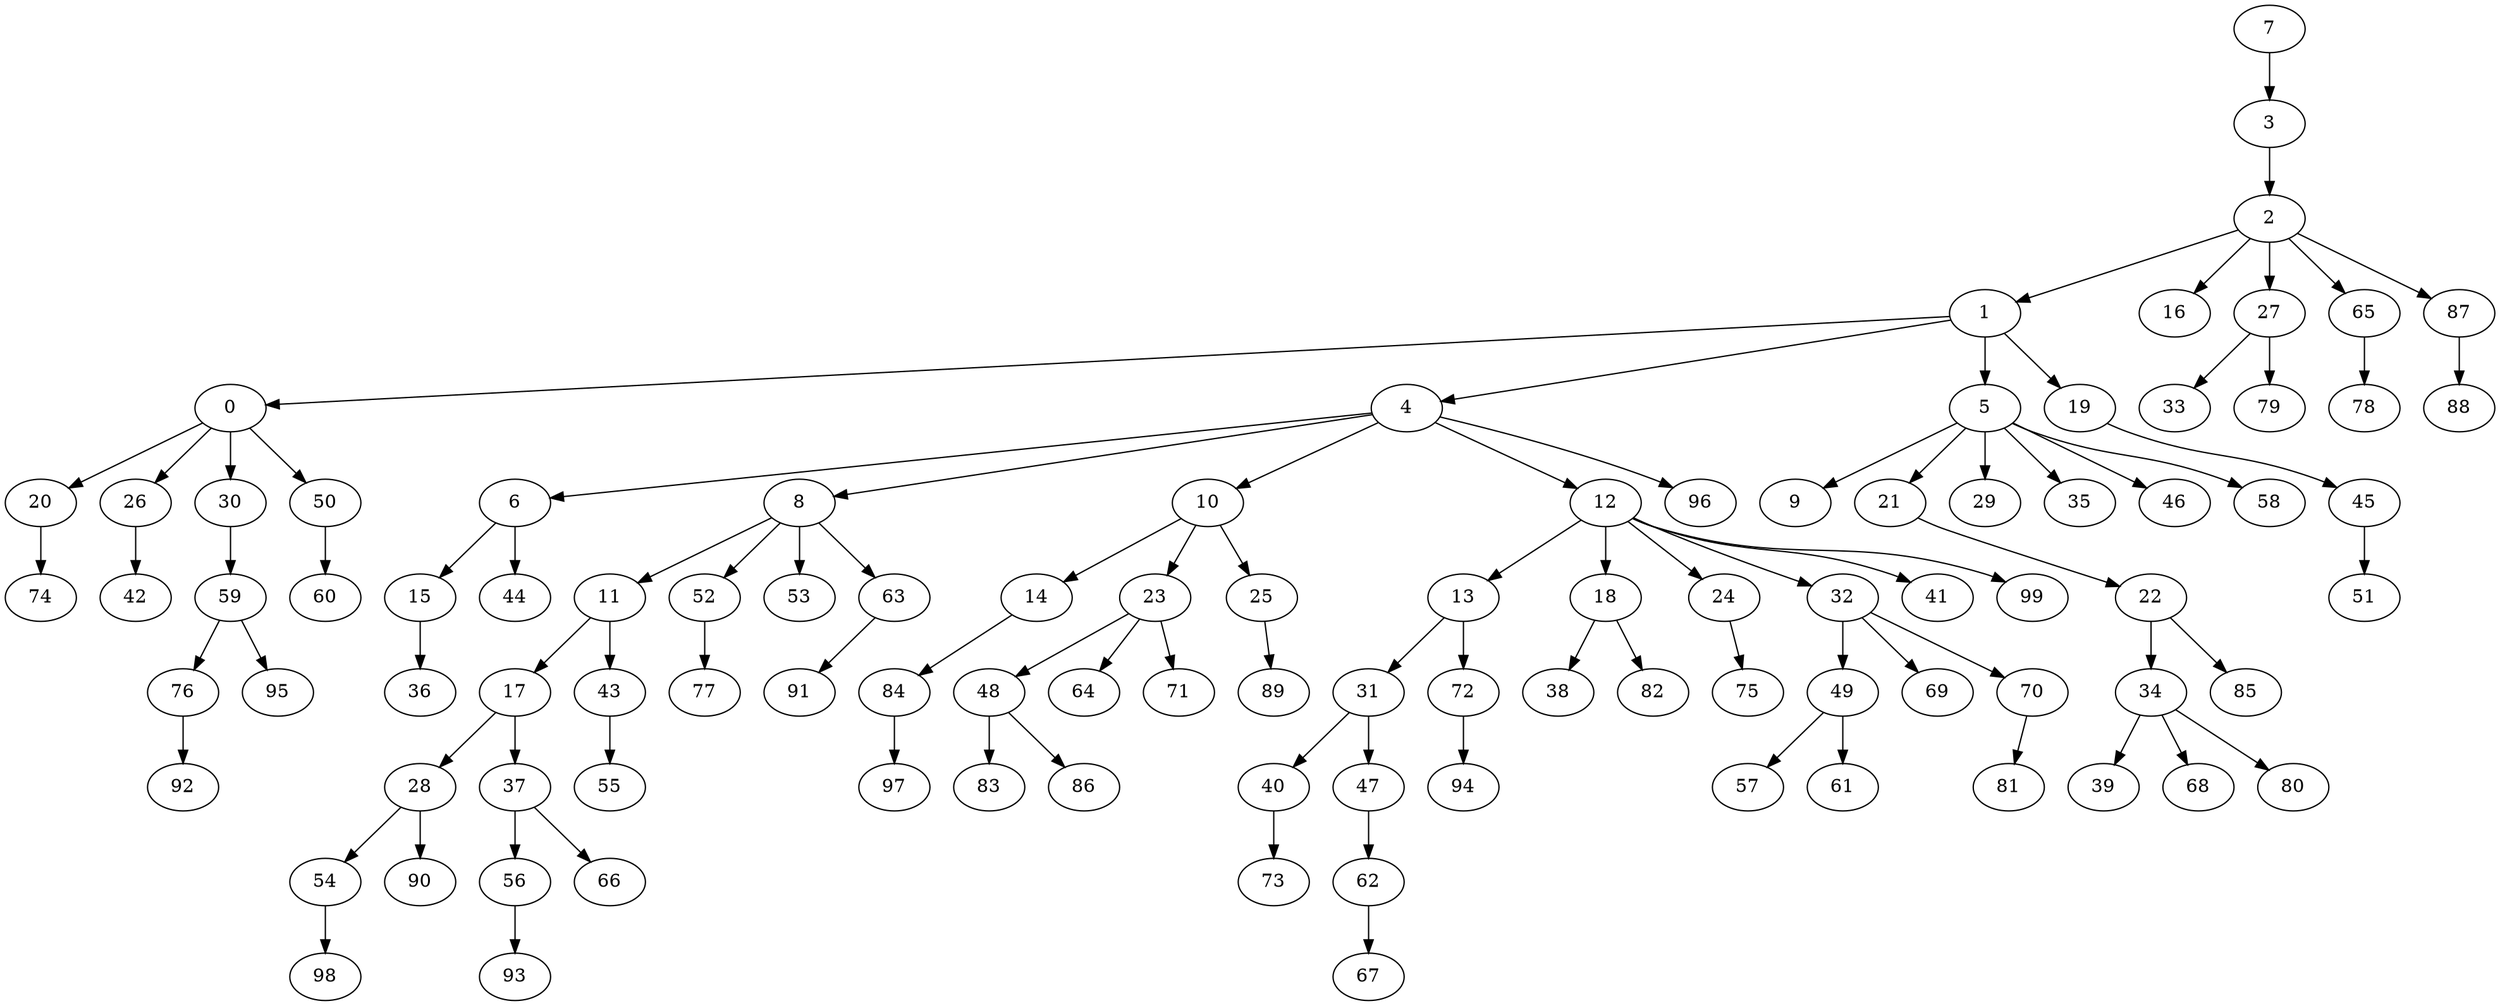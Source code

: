 digraph grafoDorogovtsevMendes_n_100_DFS_R_7 {
7;
3;
2;
1;
0;
20;
74;
26;
42;
30;
59;
76;
92;
95;
50;
60;
4;
6;
15;
36;
44;
8;
11;
17;
28;
54;
98;
90;
37;
56;
93;
66;
43;
55;
52;
77;
53;
63;
91;
10;
14;
84;
97;
23;
48;
83;
86;
64;
71;
25;
89;
12;
13;
31;
40;
73;
47;
62;
67;
72;
94;
18;
38;
82;
24;
75;
32;
49;
57;
61;
69;
70;
81;
41;
99;
96;
5;
9;
21;
22;
34;
39;
68;
80;
85;
29;
35;
46;
58;
19;
45;
51;
16;
27;
33;
79;
65;
78;
87;
88;
20 -> 74;
0 -> 20;
26 -> 42;
0 -> 26;
76 -> 92;
59 -> 76;
59 -> 95;
30 -> 59;
0 -> 30;
50 -> 60;
0 -> 50;
1 -> 0;
15 -> 36;
6 -> 15;
6 -> 44;
4 -> 6;
54 -> 98;
28 -> 54;
28 -> 90;
17 -> 28;
56 -> 93;
37 -> 56;
37 -> 66;
17 -> 37;
11 -> 17;
43 -> 55;
11 -> 43;
8 -> 11;
52 -> 77;
8 -> 52;
8 -> 53;
63 -> 91;
8 -> 63;
4 -> 8;
84 -> 97;
14 -> 84;
10 -> 14;
48 -> 83;
48 -> 86;
23 -> 48;
23 -> 64;
23 -> 71;
10 -> 23;
25 -> 89;
10 -> 25;
4 -> 10;
40 -> 73;
31 -> 40;
62 -> 67;
47 -> 62;
31 -> 47;
13 -> 31;
72 -> 94;
13 -> 72;
12 -> 13;
18 -> 38;
18 -> 82;
12 -> 18;
24 -> 75;
12 -> 24;
49 -> 57;
49 -> 61;
32 -> 49;
32 -> 69;
70 -> 81;
32 -> 70;
12 -> 32;
12 -> 41;
12 -> 99;
4 -> 12;
4 -> 96;
1 -> 4;
5 -> 9;
34 -> 39;
34 -> 68;
34 -> 80;
22 -> 34;
22 -> 85;
21 -> 22;
5 -> 21;
5 -> 29;
5 -> 35;
5 -> 46;
5 -> 58;
1 -> 5;
45 -> 51;
19 -> 45;
1 -> 19;
2 -> 1;
2 -> 16;
27 -> 33;
27 -> 79;
2 -> 27;
65 -> 78;
2 -> 65;
87 -> 88;
2 -> 87;
3 -> 2;
7 -> 3;
}